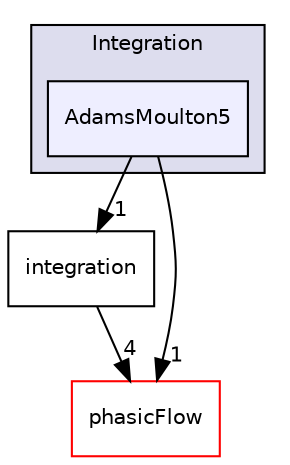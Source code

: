 digraph "src/Integration/AdamsMoulton5" {
  compound=true
  node [ fontsize="10", fontname="Helvetica"];
  edge [ labelfontsize="10", labelfontname="Helvetica"];
  subgraph clusterdir_5ff0557589c78f704a7131791f9a8bc6 {
    graph [ bgcolor="#ddddee", pencolor="black", label="Integration" fontname="Helvetica", fontsize="10", URL="dir_5ff0557589c78f704a7131791f9a8bc6.html"]
  dir_5dff251c44f5003b2e670500c74e030b [shape=box, label="AdamsMoulton5", style="filled", fillcolor="#eeeeff", pencolor="black", URL="dir_5dff251c44f5003b2e670500c74e030b.html"];
  }
  dir_9daf74e2c0ea3a5224ae5f85b94b8627 [shape=box label="integration" URL="dir_9daf74e2c0ea3a5224ae5f85b94b8627.html"];
  dir_cd7a5046d028e114fc17b2ebc2bd02d2 [shape=box label="phasicFlow" fillcolor="white" style="filled" color="red" URL="dir_cd7a5046d028e114fc17b2ebc2bd02d2.html"];
  dir_9daf74e2c0ea3a5224ae5f85b94b8627->dir_cd7a5046d028e114fc17b2ebc2bd02d2 [headlabel="4", labeldistance=1.5 headhref="dir_000020_000031.html"];
  dir_5dff251c44f5003b2e670500c74e030b->dir_9daf74e2c0ea3a5224ae5f85b94b8627 [headlabel="1", labeldistance=1.5 headhref="dir_000018_000020.html"];
  dir_5dff251c44f5003b2e670500c74e030b->dir_cd7a5046d028e114fc17b2ebc2bd02d2 [headlabel="1", labeldistance=1.5 headhref="dir_000018_000031.html"];
}
